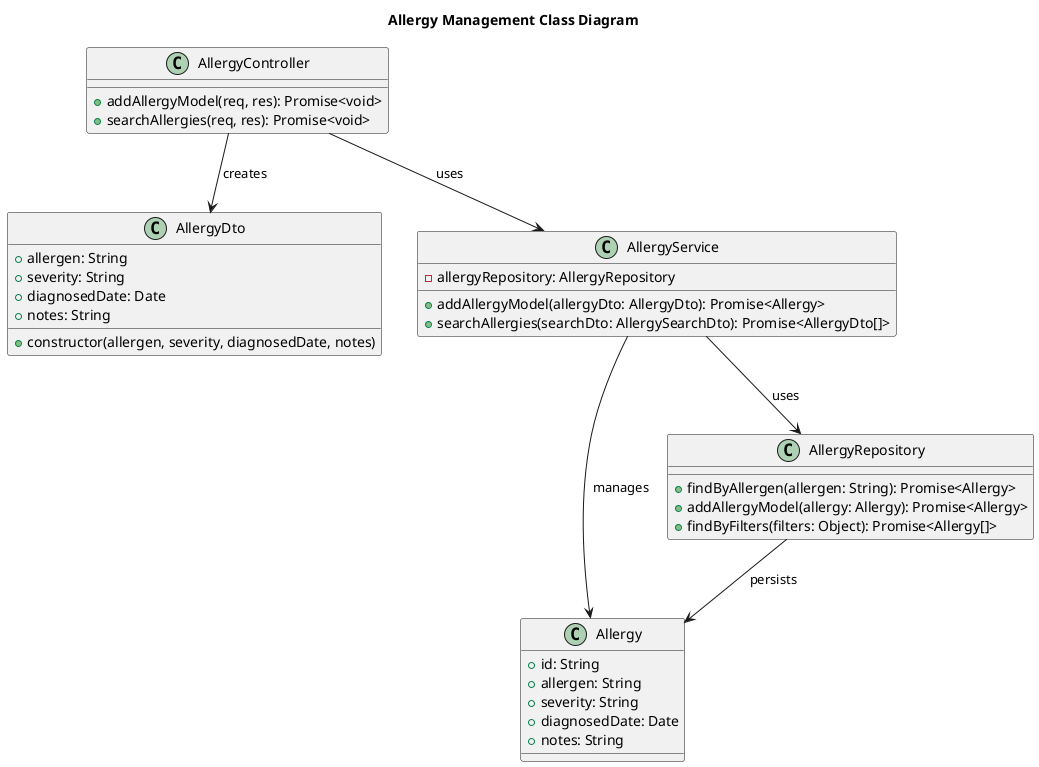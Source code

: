 @startuml
title "Allergy Management Class Diagram"

class AllergyDto {
    +allergen: String
    +severity: String
    +diagnosedDate: Date
    +notes: String
    +constructor(allergen, severity, diagnosedDate, notes)
}

class AllergyController {
    +addAllergyModel(req, res): Promise<void>
    +searchAllergies(req, res): Promise<void>
}

class AllergyService {
    -allergyRepository: AllergyRepository
    +addAllergyModel(allergyDto: AllergyDto): Promise<Allergy>
    +searchAllergies(searchDto: AllergySearchDto): Promise<AllergyDto[]>
}

class Allergy {
    +id: String
    +allergen: String
    +severity: String
    +diagnosedDate: Date
    +notes: String
}

class AllergyRepository {
    +findByAllergen(allergen: String): Promise<Allergy>
    +addAllergyModel(allergy: Allergy): Promise<Allergy>
    +findByFilters(filters: Object): Promise<Allergy[]>
}



AllergyController --> AllergyService: uses
AllergyController --> AllergyDto: creates
AllergyService --> AllergyRepository: uses
AllergyService --> Allergy: manages
AllergyRepository --> Allergy: persists

@enduml